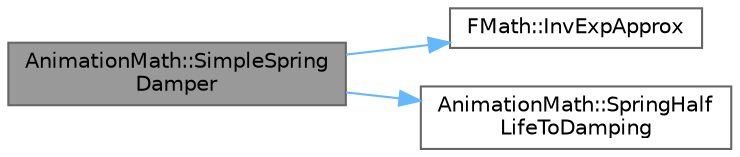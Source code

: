 digraph "AnimationMath::SimpleSpringDamper"
{
 // INTERACTIVE_SVG=YES
 // LATEX_PDF_SIZE
  bgcolor="transparent";
  edge [fontname=Helvetica,fontsize=10,labelfontname=Helvetica,labelfontsize=10];
  node [fontname=Helvetica,fontsize=10,shape=box,height=0.2,width=0.4];
  rankdir="LR";
  Node1 [id="Node000001",label="AnimationMath::SimpleSpring\lDamper",height=0.2,width=0.4,color="gray40", fillcolor="grey60", style="filled", fontcolor="black",tooltip=" "];
  Node1 -> Node2 [id="edge1_Node000001_Node000002",color="steelblue1",style="solid",tooltip=" "];
  Node2 [id="Node000002",label="FMath::InvExpApprox",height=0.2,width=0.4,color="grey40", fillcolor="white", style="filled",URL="$dc/d20/structFMath.html#acc88b8d440f05a67d1b2e3808f6de7f0",tooltip="Returns an approximation of Exp(-X) based on a Taylor expansion that has had the coefficients adjuste..."];
  Node1 -> Node3 [id="edge2_Node000001_Node000003",color="steelblue1",style="solid",tooltip=" "];
  Node3 [id="Node000003",label="AnimationMath::SpringHalf\lLifeToDamping",height=0.2,width=0.4,color="grey40", fillcolor="white", style="filled",URL="$de/d39/namespaceAnimationMath.html#a0d78cbbf716dfbf45babac0c734f3277",tooltip=" "];
}

